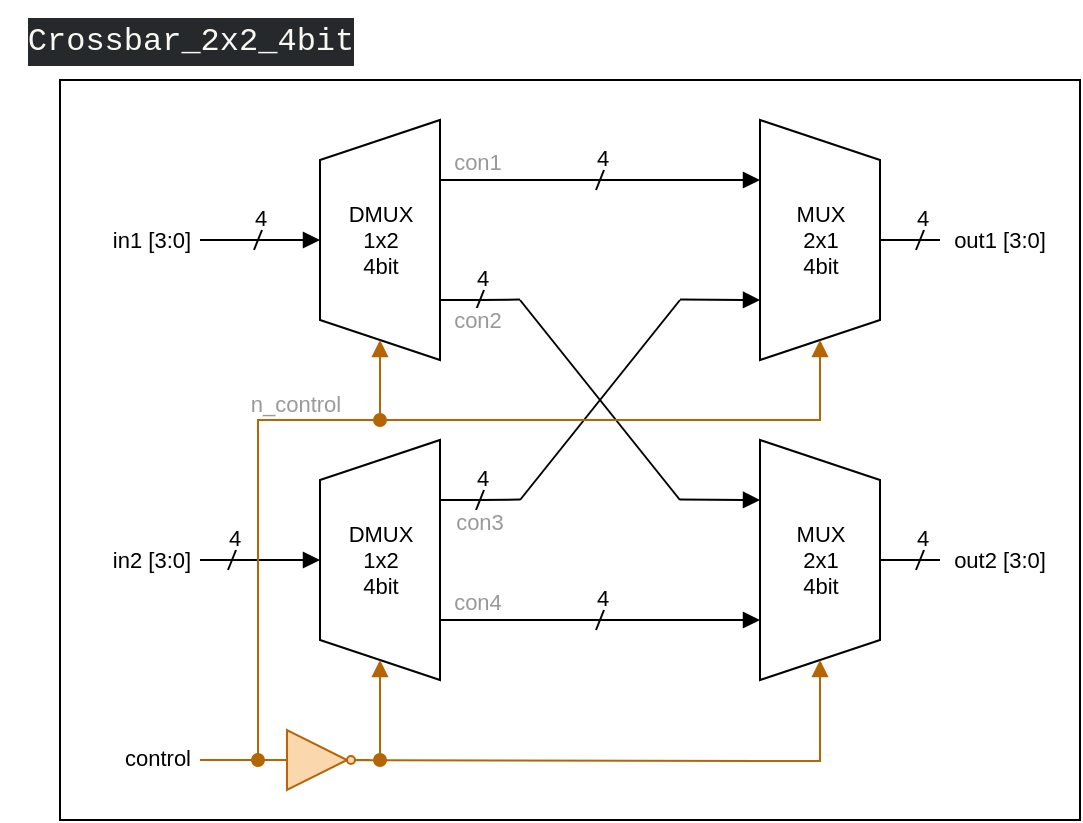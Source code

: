 <mxfile version="24.7.8">
  <diagram name="Page-1" id="tBIAlemMxgHySIvlNtww">
    <mxGraphModel dx="796" dy="610" grid="1" gridSize="10" guides="1" tooltips="1" connect="1" arrows="1" fold="1" page="1" pageScale="1" pageWidth="1920" pageHeight="1200" math="0" shadow="0">
      <root>
        <mxCell id="0" />
        <mxCell id="1" parent="0" />
        <mxCell id="O8xL0VRFSIpFU0TDgaIT-86" value="&lt;div style=&quot;color: rgb(248, 248, 242); background-color: rgb(38, 41, 44); font-family: &amp;quot;Fira Code&amp;quot;, Consolas, &amp;quot;Courier New&amp;quot;, monospace, Menlo, Monaco, &amp;quot;Courier New&amp;quot;, monospace; font-size: 16px; line-height: 24px; white-space-collapse: preserve;&quot;&gt;&lt;div style=&quot;line-height: 24px;&quot;&gt;Crossbar_2x2_4bit&lt;/div&gt;&lt;/div&gt;" style="text;html=1;align=center;verticalAlign=middle;resizable=0;points=[];autosize=1;strokeColor=none;fillColor=none;fontFamily=Helvetica;fontSize=11;fontColor=default;labelBackgroundColor=default;" parent="1" vertex="1">
          <mxGeometry x="10" width="190" height="40" as="geometry" />
        </mxCell>
        <mxCell id="hINXdM7_7iloTJMz9Xgh-1" value="" style="group" parent="1" vertex="1" connectable="0">
          <mxGeometry x="40" y="40" width="510" height="370" as="geometry" />
        </mxCell>
        <mxCell id="403kBEA9f3gGm6yssZml-14" style="edgeStyle=orthogonalEdgeStyle;shape=connector;rounded=0;orthogonalLoop=1;jettySize=auto;html=1;exitX=0.75;exitY=1;exitDx=0;exitDy=0;entryX=0.25;entryY=1;entryDx=0;entryDy=0;strokeColor=default;align=center;verticalAlign=middle;fontFamily=Helvetica;fontSize=11;fontColor=default;labelBackgroundColor=default;endArrow=block;endFill=1;" parent="hINXdM7_7iloTJMz9Xgh-1" source="403kBEA9f3gGm6yssZml-10" target="403kBEA9f3gGm6yssZml-12" edge="1">
          <mxGeometry relative="1" as="geometry" />
        </mxCell>
        <mxCell id="403kBEA9f3gGm6yssZml-18" style="edgeStyle=orthogonalEdgeStyle;shape=connector;rounded=0;orthogonalLoop=1;jettySize=auto;html=1;exitX=0.25;exitY=1;exitDx=0;exitDy=0;strokeColor=default;align=center;verticalAlign=middle;fontFamily=Helvetica;fontSize=11;fontColor=default;labelBackgroundColor=default;endArrow=none;endFill=0;" parent="hINXdM7_7iloTJMz9Xgh-1" source="403kBEA9f3gGm6yssZml-10" edge="1">
          <mxGeometry relative="1" as="geometry">
            <mxPoint x="230" y="109.8" as="targetPoint" />
          </mxGeometry>
        </mxCell>
        <mxCell id="403kBEA9f3gGm6yssZml-24" style="edgeStyle=orthogonalEdgeStyle;shape=connector;rounded=0;orthogonalLoop=1;jettySize=auto;html=1;exitX=0.5;exitY=0;exitDx=0;exitDy=0;strokeColor=default;align=center;verticalAlign=middle;fontFamily=Helvetica;fontSize=11;fontColor=default;labelBackgroundColor=default;endArrow=none;endFill=0;startArrow=block;startFill=1;" parent="hINXdM7_7iloTJMz9Xgh-1" source="403kBEA9f3gGm6yssZml-10" edge="1">
          <mxGeometry relative="1" as="geometry">
            <mxPoint x="70" y="80" as="targetPoint" />
          </mxGeometry>
        </mxCell>
        <mxCell id="403kBEA9f3gGm6yssZml-10" value="" style="shape=trapezoid;perimeter=trapezoidPerimeter;whiteSpace=wrap;html=1;fixedSize=1;fontFamily=Helvetica;fontSize=11;fontColor=default;labelBackgroundColor=default;rotation=-90;" parent="hINXdM7_7iloTJMz9Xgh-1" vertex="1">
          <mxGeometry x="100" y="50" width="120" height="60" as="geometry" />
        </mxCell>
        <mxCell id="403kBEA9f3gGm6yssZml-15" style="edgeStyle=orthogonalEdgeStyle;shape=connector;rounded=0;orthogonalLoop=1;jettySize=auto;html=1;exitX=0.25;exitY=1;exitDx=0;exitDy=0;entryX=0.75;entryY=1;entryDx=0;entryDy=0;strokeColor=default;align=center;verticalAlign=middle;fontFamily=Helvetica;fontSize=11;fontColor=default;labelBackgroundColor=default;endArrow=block;endFill=1;" parent="hINXdM7_7iloTJMz9Xgh-1" source="403kBEA9f3gGm6yssZml-11" target="403kBEA9f3gGm6yssZml-13" edge="1">
          <mxGeometry relative="1" as="geometry" />
        </mxCell>
        <mxCell id="403kBEA9f3gGm6yssZml-20" style="edgeStyle=orthogonalEdgeStyle;shape=connector;rounded=0;orthogonalLoop=1;jettySize=auto;html=1;exitX=0.75;exitY=1;exitDx=0;exitDy=0;strokeColor=default;align=center;verticalAlign=middle;fontFamily=Helvetica;fontSize=11;fontColor=default;labelBackgroundColor=default;endArrow=none;endFill=0;" parent="hINXdM7_7iloTJMz9Xgh-1" source="403kBEA9f3gGm6yssZml-11" edge="1">
          <mxGeometry relative="1" as="geometry">
            <mxPoint x="230" y="209.8" as="targetPoint" />
          </mxGeometry>
        </mxCell>
        <mxCell id="403kBEA9f3gGm6yssZml-25" style="edgeStyle=orthogonalEdgeStyle;shape=connector;rounded=0;orthogonalLoop=1;jettySize=auto;html=1;exitX=0.5;exitY=0;exitDx=0;exitDy=0;strokeColor=default;align=center;verticalAlign=middle;fontFamily=Helvetica;fontSize=11;fontColor=default;labelBackgroundColor=default;endArrow=none;endFill=0;startArrow=block;startFill=1;" parent="hINXdM7_7iloTJMz9Xgh-1" source="403kBEA9f3gGm6yssZml-11" edge="1">
          <mxGeometry relative="1" as="geometry">
            <mxPoint x="70" y="240" as="targetPoint" />
          </mxGeometry>
        </mxCell>
        <mxCell id="403kBEA9f3gGm6yssZml-11" value="" style="shape=trapezoid;perimeter=trapezoidPerimeter;whiteSpace=wrap;html=1;fixedSize=1;fontFamily=Helvetica;fontSize=11;fontColor=default;labelBackgroundColor=default;rotation=-90;" parent="hINXdM7_7iloTJMz9Xgh-1" vertex="1">
          <mxGeometry x="100" y="210" width="120" height="60" as="geometry" />
        </mxCell>
        <mxCell id="403kBEA9f3gGm6yssZml-19" style="shape=connector;rounded=0;orthogonalLoop=1;jettySize=auto;html=1;exitX=0.75;exitY=1;exitDx=0;exitDy=0;strokeColor=default;align=center;verticalAlign=middle;fontFamily=Helvetica;fontSize=11;fontColor=default;labelBackgroundColor=default;endArrow=none;endFill=0;startArrow=block;startFill=1;" parent="hINXdM7_7iloTJMz9Xgh-1" source="403kBEA9f3gGm6yssZml-12" edge="1">
          <mxGeometry relative="1" as="geometry">
            <mxPoint x="310" y="109.8" as="targetPoint" />
          </mxGeometry>
        </mxCell>
        <mxCell id="403kBEA9f3gGm6yssZml-26" style="edgeStyle=orthogonalEdgeStyle;shape=connector;rounded=0;orthogonalLoop=1;jettySize=auto;html=1;exitX=0.5;exitY=0;exitDx=0;exitDy=0;strokeColor=default;align=center;verticalAlign=middle;fontFamily=Helvetica;fontSize=11;fontColor=default;labelBackgroundColor=default;endArrow=none;endFill=0;" parent="hINXdM7_7iloTJMz9Xgh-1" source="403kBEA9f3gGm6yssZml-12" edge="1">
          <mxGeometry relative="1" as="geometry">
            <mxPoint x="440" y="80" as="targetPoint" />
          </mxGeometry>
        </mxCell>
        <mxCell id="403kBEA9f3gGm6yssZml-12" value="" style="shape=trapezoid;perimeter=trapezoidPerimeter;whiteSpace=wrap;html=1;fixedSize=1;fontFamily=Helvetica;fontSize=11;fontColor=default;labelBackgroundColor=default;rotation=-90;direction=west;" parent="hINXdM7_7iloTJMz9Xgh-1" vertex="1">
          <mxGeometry x="320" y="50" width="120" height="60" as="geometry" />
        </mxCell>
        <mxCell id="403kBEA9f3gGm6yssZml-21" style="shape=connector;rounded=0;orthogonalLoop=1;jettySize=auto;html=1;exitX=0.25;exitY=1;exitDx=0;exitDy=0;strokeColor=default;align=center;verticalAlign=middle;fontFamily=Helvetica;fontSize=11;fontColor=default;labelBackgroundColor=default;endArrow=none;endFill=0;startArrow=block;startFill=1;" parent="hINXdM7_7iloTJMz9Xgh-1" source="403kBEA9f3gGm6yssZml-13" edge="1">
          <mxGeometry relative="1" as="geometry">
            <mxPoint x="310" y="209.8" as="targetPoint" />
          </mxGeometry>
        </mxCell>
        <mxCell id="403kBEA9f3gGm6yssZml-27" style="edgeStyle=orthogonalEdgeStyle;shape=connector;rounded=0;orthogonalLoop=1;jettySize=auto;html=1;exitX=0.5;exitY=0;exitDx=0;exitDy=0;strokeColor=default;align=center;verticalAlign=middle;fontFamily=Helvetica;fontSize=11;fontColor=default;labelBackgroundColor=default;endArrow=none;endFill=0;" parent="hINXdM7_7iloTJMz9Xgh-1" source="403kBEA9f3gGm6yssZml-13" edge="1">
          <mxGeometry relative="1" as="geometry">
            <mxPoint x="440" y="240.2" as="targetPoint" />
          </mxGeometry>
        </mxCell>
        <mxCell id="403kBEA9f3gGm6yssZml-13" value="" style="shape=trapezoid;perimeter=trapezoidPerimeter;whiteSpace=wrap;html=1;fixedSize=1;fontFamily=Helvetica;fontSize=11;fontColor=default;labelBackgroundColor=default;rotation=-90;direction=west;" parent="hINXdM7_7iloTJMz9Xgh-1" vertex="1">
          <mxGeometry x="320" y="210" width="120" height="60" as="geometry" />
        </mxCell>
        <mxCell id="403kBEA9f3gGm6yssZml-22" value="" style="endArrow=none;html=1;rounded=0;strokeColor=default;align=center;verticalAlign=middle;fontFamily=Helvetica;fontSize=11;fontColor=default;labelBackgroundColor=default;" parent="hINXdM7_7iloTJMz9Xgh-1" edge="1">
          <mxGeometry width="50" height="50" relative="1" as="geometry">
            <mxPoint x="230" y="110" as="sourcePoint" />
            <mxPoint x="310" y="210" as="targetPoint" />
          </mxGeometry>
        </mxCell>
        <mxCell id="403kBEA9f3gGm6yssZml-23" value="" style="endArrow=none;html=1;rounded=0;strokeColor=default;align=center;verticalAlign=middle;fontFamily=Helvetica;fontSize=11;fontColor=default;labelBackgroundColor=default;" parent="hINXdM7_7iloTJMz9Xgh-1" edge="1">
          <mxGeometry width="50" height="50" relative="1" as="geometry">
            <mxPoint x="230" y="210" as="sourcePoint" />
            <mxPoint x="310" y="110" as="targetPoint" />
          </mxGeometry>
        </mxCell>
        <mxCell id="403kBEA9f3gGm6yssZml-28" value="" style="endArrow=block;html=1;rounded=0;strokeColor=#b46504;align=center;verticalAlign=middle;fontFamily=Helvetica;fontSize=11;fontColor=default;labelBackgroundColor=default;edgeStyle=orthogonalEdgeStyle;fillColor=#fad7ac;endFill=1;" parent="hINXdM7_7iloTJMz9Xgh-1" target="403kBEA9f3gGm6yssZml-13" edge="1">
          <mxGeometry width="50" height="50" relative="1" as="geometry">
            <mxPoint x="70" y="340" as="sourcePoint" />
            <mxPoint x="150" y="290" as="targetPoint" />
          </mxGeometry>
        </mxCell>
        <mxCell id="403kBEA9f3gGm6yssZml-29" value="" style="endArrow=block;html=1;rounded=0;strokeColor=#b46504;align=center;verticalAlign=middle;fontFamily=Helvetica;fontSize=11;fontColor=default;labelBackgroundColor=default;entryX=0;entryY=0.5;entryDx=0;entryDy=0;fillColor=#fad7ac;endFill=1;" parent="hINXdM7_7iloTJMz9Xgh-1" target="403kBEA9f3gGm6yssZml-11" edge="1">
          <mxGeometry width="50" height="50" relative="1" as="geometry">
            <mxPoint x="160" y="340" as="sourcePoint" />
            <mxPoint x="310" y="250" as="targetPoint" />
          </mxGeometry>
        </mxCell>
        <mxCell id="403kBEA9f3gGm6yssZml-32" style="edgeStyle=orthogonalEdgeStyle;shape=connector;rounded=0;orthogonalLoop=1;jettySize=auto;html=1;strokeColor=#b46504;align=center;verticalAlign=middle;fontFamily=Helvetica;fontSize=11;fontColor=default;labelBackgroundColor=default;endArrow=block;endFill=1;entryX=1;entryY=0.5;entryDx=0;entryDy=0;fillColor=#fad7ac;exitX=0.5;exitY=0;exitDx=0;exitDy=0;" parent="hINXdM7_7iloTJMz9Xgh-1" source="gCRBW_wDeONENqtDP1ar-3" target="403kBEA9f3gGm6yssZml-12" edge="1">
          <mxGeometry relative="1" as="geometry">
            <mxPoint x="99" y="170" as="targetPoint" />
            <Array as="points">
              <mxPoint x="99" y="170" />
              <mxPoint x="380" y="170" />
            </Array>
            <mxPoint x="80" y="270" as="sourcePoint" />
          </mxGeometry>
        </mxCell>
        <mxCell id="403kBEA9f3gGm6yssZml-33" value="" style="endArrow=block;html=1;rounded=0;strokeColor=#b46504;align=center;verticalAlign=middle;fontFamily=Helvetica;fontSize=11;fontColor=default;labelBackgroundColor=default;entryX=0;entryY=0.5;entryDx=0;entryDy=0;fillColor=#fad7ac;endFill=1;" parent="hINXdM7_7iloTJMz9Xgh-1" target="403kBEA9f3gGm6yssZml-10" edge="1">
          <mxGeometry width="50" height="50" relative="1" as="geometry">
            <mxPoint x="160" y="170" as="sourcePoint" />
            <mxPoint x="130" y="130" as="targetPoint" />
          </mxGeometry>
        </mxCell>
        <mxCell id="403kBEA9f3gGm6yssZml-35" value="in1 [3:0]" style="text;html=1;align=center;verticalAlign=middle;whiteSpace=wrap;rounded=0;fontFamily=Helvetica;fontSize=11;fontColor=default;labelBackgroundColor=default;" parent="hINXdM7_7iloTJMz9Xgh-1" vertex="1">
          <mxGeometry x="16" y="65" width="60" height="30" as="geometry" />
        </mxCell>
        <mxCell id="403kBEA9f3gGm6yssZml-36" value="in2 [3:0]" style="text;html=1;align=center;verticalAlign=middle;whiteSpace=wrap;rounded=0;fontFamily=Helvetica;fontSize=11;fontColor=default;labelBackgroundColor=default;" parent="hINXdM7_7iloTJMz9Xgh-1" vertex="1">
          <mxGeometry x="16" y="225" width="60" height="30" as="geometry" />
        </mxCell>
        <mxCell id="403kBEA9f3gGm6yssZml-37" value="out1 [3:0]" style="text;html=1;align=center;verticalAlign=middle;whiteSpace=wrap;rounded=0;fontFamily=Helvetica;fontSize=11;fontColor=default;labelBackgroundColor=default;" parent="hINXdM7_7iloTJMz9Xgh-1" vertex="1">
          <mxGeometry x="440" y="65" width="60" height="30" as="geometry" />
        </mxCell>
        <mxCell id="403kBEA9f3gGm6yssZml-38" value="out2 [3:0]" style="text;html=1;align=center;verticalAlign=middle;whiteSpace=wrap;rounded=0;fontFamily=Helvetica;fontSize=11;fontColor=default;labelBackgroundColor=default;" parent="hINXdM7_7iloTJMz9Xgh-1" vertex="1">
          <mxGeometry x="440" y="225" width="60" height="30" as="geometry" />
        </mxCell>
        <mxCell id="403kBEA9f3gGm6yssZml-39" value="control" style="text;html=1;align=center;verticalAlign=middle;whiteSpace=wrap;rounded=0;fontFamily=Helvetica;fontSize=11;fontColor=default;labelBackgroundColor=default;" parent="hINXdM7_7iloTJMz9Xgh-1" vertex="1">
          <mxGeometry x="19" y="324" width="60" height="30" as="geometry" />
        </mxCell>
        <mxCell id="403kBEA9f3gGm6yssZml-40" value="&lt;font color=&quot;#999999&quot;&gt;n_control&lt;/font&gt;" style="text;html=1;align=center;verticalAlign=middle;whiteSpace=wrap;rounded=0;fontFamily=Helvetica;fontSize=11;fontColor=default;labelBackgroundColor=default;" parent="hINXdM7_7iloTJMz9Xgh-1" vertex="1">
          <mxGeometry x="88" y="147" width="60" height="30" as="geometry" />
        </mxCell>
        <mxCell id="403kBEA9f3gGm6yssZml-41" value="DMUX&lt;div&gt;1x2&lt;/div&gt;&lt;div&gt;4bit&lt;/div&gt;" style="text;html=1;align=center;verticalAlign=middle;resizable=0;points=[];autosize=1;strokeColor=none;fillColor=none;fontFamily=Helvetica;fontSize=11;fontColor=default;labelBackgroundColor=default;" parent="hINXdM7_7iloTJMz9Xgh-1" vertex="1">
          <mxGeometry x="130" y="55" width="60" height="50" as="geometry" />
        </mxCell>
        <mxCell id="403kBEA9f3gGm6yssZml-42" value="DMUX&lt;div&gt;1x2&lt;/div&gt;&lt;div&gt;4bit&lt;/div&gt;" style="text;html=1;align=center;verticalAlign=middle;resizable=0;points=[];autosize=1;strokeColor=none;fillColor=none;fontFamily=Helvetica;fontSize=11;fontColor=default;labelBackgroundColor=default;" parent="hINXdM7_7iloTJMz9Xgh-1" vertex="1">
          <mxGeometry x="130" y="215" width="60" height="50" as="geometry" />
        </mxCell>
        <mxCell id="403kBEA9f3gGm6yssZml-43" value="MUX&lt;div&gt;2x1&lt;/div&gt;&lt;div&gt;4bit&lt;/div&gt;" style="text;html=1;align=center;verticalAlign=middle;resizable=0;points=[];autosize=1;strokeColor=none;fillColor=none;fontFamily=Helvetica;fontSize=11;fontColor=default;labelBackgroundColor=default;" parent="hINXdM7_7iloTJMz9Xgh-1" vertex="1">
          <mxGeometry x="355" y="215" width="50" height="50" as="geometry" />
        </mxCell>
        <mxCell id="403kBEA9f3gGm6yssZml-44" value="MUX&lt;div&gt;2x1&lt;/div&gt;&lt;div&gt;4bit&lt;/div&gt;" style="text;html=1;align=center;verticalAlign=middle;resizable=0;points=[];autosize=1;strokeColor=none;fillColor=none;fontFamily=Helvetica;fontSize=11;fontColor=default;labelBackgroundColor=default;" parent="hINXdM7_7iloTJMz9Xgh-1" vertex="1">
          <mxGeometry x="355" y="55" width="50" height="50" as="geometry" />
        </mxCell>
        <mxCell id="403kBEA9f3gGm6yssZml-45" value="" style="group;fontFamily=Helvetica;fontSize=11;fontColor=default;labelBackgroundColor=default;" parent="hINXdM7_7iloTJMz9Xgh-1" vertex="1" connectable="0">
          <mxGeometry x="85" y="54" width="30" height="31" as="geometry" />
        </mxCell>
        <mxCell id="403kBEA9f3gGm6yssZml-46" value="4" style="text;html=1;align=center;verticalAlign=middle;resizable=0;points=[];autosize=1;strokeColor=none;fillColor=none;fontFamily=Helvetica;fontSize=11;fontColor=default;labelBackgroundColor=default;" parent="403kBEA9f3gGm6yssZml-45" vertex="1">
          <mxGeometry width="30" height="30" as="geometry" />
        </mxCell>
        <mxCell id="403kBEA9f3gGm6yssZml-47" value="" style="endArrow=none;html=1;rounded=0;strokeColor=default;align=center;verticalAlign=middle;fontFamily=Helvetica;fontSize=11;fontColor=default;labelBackgroundColor=default;" parent="403kBEA9f3gGm6yssZml-45" edge="1">
          <mxGeometry width="50" height="50" relative="1" as="geometry">
            <mxPoint x="12" y="31" as="sourcePoint" />
            <mxPoint x="16" y="21" as="targetPoint" />
          </mxGeometry>
        </mxCell>
        <mxCell id="403kBEA9f3gGm6yssZml-48" value="" style="group;fontFamily=Helvetica;fontSize=11;fontColor=default;labelBackgroundColor=default;" parent="hINXdM7_7iloTJMz9Xgh-1" vertex="1" connectable="0">
          <mxGeometry x="72" y="214" width="30" height="31" as="geometry" />
        </mxCell>
        <mxCell id="403kBEA9f3gGm6yssZml-49" value="4" style="text;html=1;align=center;verticalAlign=middle;resizable=0;points=[];autosize=1;strokeColor=none;fillColor=none;fontFamily=Helvetica;fontSize=11;fontColor=default;labelBackgroundColor=default;" parent="403kBEA9f3gGm6yssZml-48" vertex="1">
          <mxGeometry width="30" height="30" as="geometry" />
        </mxCell>
        <mxCell id="403kBEA9f3gGm6yssZml-50" value="" style="endArrow=none;html=1;rounded=0;strokeColor=default;align=center;verticalAlign=middle;fontFamily=Helvetica;fontSize=11;fontColor=default;labelBackgroundColor=default;" parent="403kBEA9f3gGm6yssZml-48" edge="1">
          <mxGeometry width="50" height="50" relative="1" as="geometry">
            <mxPoint x="12" y="31" as="sourcePoint" />
            <mxPoint x="16" y="21" as="targetPoint" />
          </mxGeometry>
        </mxCell>
        <mxCell id="403kBEA9f3gGm6yssZml-51" value="" style="group;fontFamily=Helvetica;fontSize=11;fontColor=default;labelBackgroundColor=default;" parent="hINXdM7_7iloTJMz9Xgh-1" vertex="1" connectable="0">
          <mxGeometry x="256" y="244" width="30" height="31" as="geometry" />
        </mxCell>
        <mxCell id="403kBEA9f3gGm6yssZml-52" value="4" style="text;html=1;align=center;verticalAlign=middle;resizable=0;points=[];autosize=1;strokeColor=none;fillColor=none;fontFamily=Helvetica;fontSize=11;fontColor=default;labelBackgroundColor=default;" parent="403kBEA9f3gGm6yssZml-51" vertex="1">
          <mxGeometry width="30" height="30" as="geometry" />
        </mxCell>
        <mxCell id="403kBEA9f3gGm6yssZml-53" value="" style="endArrow=none;html=1;rounded=0;strokeColor=default;align=center;verticalAlign=middle;fontFamily=Helvetica;fontSize=11;fontColor=default;labelBackgroundColor=default;" parent="403kBEA9f3gGm6yssZml-51" edge="1">
          <mxGeometry width="50" height="50" relative="1" as="geometry">
            <mxPoint x="12" y="31" as="sourcePoint" />
            <mxPoint x="16" y="21" as="targetPoint" />
          </mxGeometry>
        </mxCell>
        <mxCell id="403kBEA9f3gGm6yssZml-54" value="" style="group;fontFamily=Helvetica;fontSize=11;fontColor=default;labelBackgroundColor=default;" parent="hINXdM7_7iloTJMz9Xgh-1" vertex="1" connectable="0">
          <mxGeometry x="256" y="24" width="30" height="31" as="geometry" />
        </mxCell>
        <mxCell id="403kBEA9f3gGm6yssZml-55" value="4" style="text;html=1;align=center;verticalAlign=middle;resizable=0;points=[];autosize=1;strokeColor=none;fillColor=none;fontFamily=Helvetica;fontSize=11;fontColor=default;labelBackgroundColor=default;" parent="403kBEA9f3gGm6yssZml-54" vertex="1">
          <mxGeometry width="30" height="30" as="geometry" />
        </mxCell>
        <mxCell id="403kBEA9f3gGm6yssZml-56" value="" style="endArrow=none;html=1;rounded=0;strokeColor=default;align=center;verticalAlign=middle;fontFamily=Helvetica;fontSize=11;fontColor=default;labelBackgroundColor=default;" parent="403kBEA9f3gGm6yssZml-54" edge="1">
          <mxGeometry width="50" height="50" relative="1" as="geometry">
            <mxPoint x="12" y="31" as="sourcePoint" />
            <mxPoint x="16" y="21" as="targetPoint" />
          </mxGeometry>
        </mxCell>
        <mxCell id="403kBEA9f3gGm6yssZml-57" value="" style="group;fontFamily=Helvetica;fontSize=11;fontColor=default;labelBackgroundColor=default;" parent="hINXdM7_7iloTJMz9Xgh-1" vertex="1" connectable="0">
          <mxGeometry x="196" y="84" width="30" height="31" as="geometry" />
        </mxCell>
        <mxCell id="403kBEA9f3gGm6yssZml-58" value="4" style="text;html=1;align=center;verticalAlign=middle;resizable=0;points=[];autosize=1;strokeColor=none;fillColor=none;fontFamily=Helvetica;fontSize=11;fontColor=default;labelBackgroundColor=default;" parent="403kBEA9f3gGm6yssZml-57" vertex="1">
          <mxGeometry width="30" height="30" as="geometry" />
        </mxCell>
        <mxCell id="403kBEA9f3gGm6yssZml-59" value="" style="endArrow=none;html=1;rounded=0;strokeColor=default;align=center;verticalAlign=middle;fontFamily=Helvetica;fontSize=11;fontColor=default;labelBackgroundColor=default;" parent="403kBEA9f3gGm6yssZml-57" edge="1">
          <mxGeometry width="50" height="50" relative="1" as="geometry">
            <mxPoint x="12" y="31" as="sourcePoint" />
            <mxPoint x="16" y="21" as="targetPoint" />
          </mxGeometry>
        </mxCell>
        <mxCell id="403kBEA9f3gGm6yssZml-60" value="" style="group;fontFamily=Helvetica;fontSize=11;fontColor=default;labelBackgroundColor=default;" parent="hINXdM7_7iloTJMz9Xgh-1" vertex="1" connectable="0">
          <mxGeometry x="196" y="184" width="45" height="56" as="geometry" />
        </mxCell>
        <mxCell id="403kBEA9f3gGm6yssZml-61" value="4" style="text;html=1;align=center;verticalAlign=middle;resizable=0;points=[];autosize=1;strokeColor=none;fillColor=none;fontFamily=Helvetica;fontSize=11;fontColor=default;labelBackgroundColor=default;" parent="403kBEA9f3gGm6yssZml-60" vertex="1">
          <mxGeometry width="30" height="30" as="geometry" />
        </mxCell>
        <mxCell id="403kBEA9f3gGm6yssZml-62" value="" style="endArrow=none;html=1;rounded=0;strokeColor=default;align=center;verticalAlign=middle;fontFamily=Helvetica;fontSize=11;fontColor=default;labelBackgroundColor=default;" parent="403kBEA9f3gGm6yssZml-60" edge="1">
          <mxGeometry width="50" height="50" relative="1" as="geometry">
            <mxPoint x="12" y="31" as="sourcePoint" />
            <mxPoint x="16" y="21" as="targetPoint" />
          </mxGeometry>
        </mxCell>
        <mxCell id="403kBEA9f3gGm6yssZml-71" value="&lt;font color=&quot;#999999&quot;&gt;con3&lt;/font&gt;" style="text;html=1;align=center;verticalAlign=middle;whiteSpace=wrap;rounded=0;fontFamily=Helvetica;fontSize=11;fontColor=default;labelBackgroundColor=default;" parent="403kBEA9f3gGm6yssZml-60" vertex="1">
          <mxGeometry x="-16" y="22" width="60" height="30" as="geometry" />
        </mxCell>
        <mxCell id="403kBEA9f3gGm6yssZml-63" value="" style="group;fontFamily=Helvetica;fontSize=11;fontColor=default;labelBackgroundColor=default;" parent="hINXdM7_7iloTJMz9Xgh-1" vertex="1" connectable="0">
          <mxGeometry x="416" y="54" width="30" height="31" as="geometry" />
        </mxCell>
        <mxCell id="403kBEA9f3gGm6yssZml-64" value="4" style="text;html=1;align=center;verticalAlign=middle;resizable=0;points=[];autosize=1;strokeColor=none;fillColor=none;fontFamily=Helvetica;fontSize=11;fontColor=default;labelBackgroundColor=default;" parent="403kBEA9f3gGm6yssZml-63" vertex="1">
          <mxGeometry width="30" height="30" as="geometry" />
        </mxCell>
        <mxCell id="403kBEA9f3gGm6yssZml-65" value="" style="endArrow=none;html=1;rounded=0;strokeColor=default;align=center;verticalAlign=middle;fontFamily=Helvetica;fontSize=11;fontColor=default;labelBackgroundColor=default;" parent="403kBEA9f3gGm6yssZml-63" edge="1">
          <mxGeometry width="50" height="50" relative="1" as="geometry">
            <mxPoint x="12" y="31" as="sourcePoint" />
            <mxPoint x="16" y="21" as="targetPoint" />
          </mxGeometry>
        </mxCell>
        <mxCell id="403kBEA9f3gGm6yssZml-66" value="" style="group;fontFamily=Helvetica;fontSize=11;fontColor=default;labelBackgroundColor=default;" parent="hINXdM7_7iloTJMz9Xgh-1" vertex="1" connectable="0">
          <mxGeometry x="416" y="214" width="30" height="31" as="geometry" />
        </mxCell>
        <mxCell id="403kBEA9f3gGm6yssZml-67" value="4" style="text;html=1;align=center;verticalAlign=middle;resizable=0;points=[];autosize=1;strokeColor=none;fillColor=none;fontFamily=Helvetica;fontSize=11;fontColor=default;labelBackgroundColor=default;" parent="403kBEA9f3gGm6yssZml-66" vertex="1">
          <mxGeometry width="30" height="30" as="geometry" />
        </mxCell>
        <mxCell id="403kBEA9f3gGm6yssZml-68" value="" style="endArrow=none;html=1;rounded=0;strokeColor=default;align=center;verticalAlign=middle;fontFamily=Helvetica;fontSize=11;fontColor=default;labelBackgroundColor=default;" parent="403kBEA9f3gGm6yssZml-66" edge="1">
          <mxGeometry width="50" height="50" relative="1" as="geometry">
            <mxPoint x="12" y="31" as="sourcePoint" />
            <mxPoint x="16" y="21" as="targetPoint" />
          </mxGeometry>
        </mxCell>
        <mxCell id="403kBEA9f3gGm6yssZml-69" value="&lt;font color=&quot;#999999&quot;&gt;con1&lt;/font&gt;" style="text;html=1;align=center;verticalAlign=middle;whiteSpace=wrap;rounded=0;fontFamily=Helvetica;fontSize=11;fontColor=default;labelBackgroundColor=default;" parent="hINXdM7_7iloTJMz9Xgh-1" vertex="1">
          <mxGeometry x="179" y="26" width="60" height="30" as="geometry" />
        </mxCell>
        <mxCell id="403kBEA9f3gGm6yssZml-70" value="&lt;font color=&quot;#999999&quot;&gt;con2&lt;/font&gt;" style="text;html=1;align=center;verticalAlign=middle;whiteSpace=wrap;rounded=0;fontFamily=Helvetica;fontSize=11;fontColor=default;labelBackgroundColor=default;" parent="hINXdM7_7iloTJMz9Xgh-1" vertex="1">
          <mxGeometry x="179" y="105" width="60" height="30" as="geometry" />
        </mxCell>
        <mxCell id="403kBEA9f3gGm6yssZml-72" value="&lt;font color=&quot;#999999&quot;&gt;con4&lt;/font&gt;" style="text;html=1;align=center;verticalAlign=middle;whiteSpace=wrap;rounded=0;fontFamily=Helvetica;fontSize=11;fontColor=default;labelBackgroundColor=default;" parent="hINXdM7_7iloTJMz9Xgh-1" vertex="1">
          <mxGeometry x="179" y="246" width="60" height="30" as="geometry" />
        </mxCell>
        <mxCell id="gCRBW_wDeONENqtDP1ar-1" value="" style="shape=ellipse;fillColor=#B46504;strokeColor=#b46504;html=1;sketch=0;fontFamily=Helvetica;fontSize=11;labelBackgroundColor=default;" parent="hINXdM7_7iloTJMz9Xgh-1" vertex="1">
          <mxGeometry x="157" y="337" width="6" height="6" as="geometry" />
        </mxCell>
        <mxCell id="gCRBW_wDeONENqtDP1ar-3" value="" style="shape=ellipse;fillColor=#B46504;strokeColor=#b46504;html=1;sketch=0;fontFamily=Helvetica;fontSize=11;labelBackgroundColor=default;" parent="hINXdM7_7iloTJMz9Xgh-1" vertex="1">
          <mxGeometry x="96" y="337" width="6" height="6" as="geometry" />
        </mxCell>
        <mxCell id="gCRBW_wDeONENqtDP1ar-4" value="" style="shape=ellipse;fillColor=#B46504;strokeColor=#b46504;html=1;sketch=0;fontFamily=Helvetica;fontSize=11;labelBackgroundColor=default;" parent="hINXdM7_7iloTJMz9Xgh-1" vertex="1">
          <mxGeometry x="157" y="167" width="6" height="6" as="geometry" />
        </mxCell>
        <mxCell id="403kBEA9f3gGm6yssZml-30" value="" style="verticalLabelPosition=bottom;shadow=0;dashed=0;align=center;html=1;verticalAlign=top;shape=mxgraph.electrical.logic_gates.inverter_2;fontFamily=Helvetica;fontSize=11;labelBackgroundColor=default;rotation=0;fillColor=#fad7ac;strokeColor=#b46504;" parent="hINXdM7_7iloTJMz9Xgh-1" vertex="1">
          <mxGeometry x="105" y="325" width="50" height="30" as="geometry" />
        </mxCell>
        <mxCell id="O8xL0VRFSIpFU0TDgaIT-85" value="" style="rounded=0;whiteSpace=wrap;html=1;fontFamily=Helvetica;fontSize=11;fontColor=default;labelBackgroundColor=default;fillColor=none;" parent="hINXdM7_7iloTJMz9Xgh-1" vertex="1">
          <mxGeometry width="510" height="370" as="geometry" />
        </mxCell>
      </root>
    </mxGraphModel>
  </diagram>
</mxfile>
